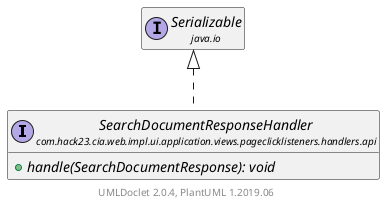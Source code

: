@startuml
    set namespaceSeparator none
    hide empty fields
    hide empty methods

    interface "<size:14>SearchDocumentResponseHandler\n<size:10>com.hack23.cia.web.impl.ui.application.views.pageclicklisteners.handlers.api" as com.hack23.cia.web.impl.ui.application.views.pageclicklisteners.handlers.api.SearchDocumentResponseHandler [[SearchDocumentResponseHandler.html]] {
        {abstract} +handle(SearchDocumentResponse): void
    }

    interface "<size:14>Serializable\n<size:10>java.io" as java.io.Serializable

    java.io.Serializable <|.. com.hack23.cia.web.impl.ui.application.views.pageclicklisteners.handlers.api.SearchDocumentResponseHandler

    center footer UMLDoclet 2.0.4, PlantUML 1.2019.06
@enduml

